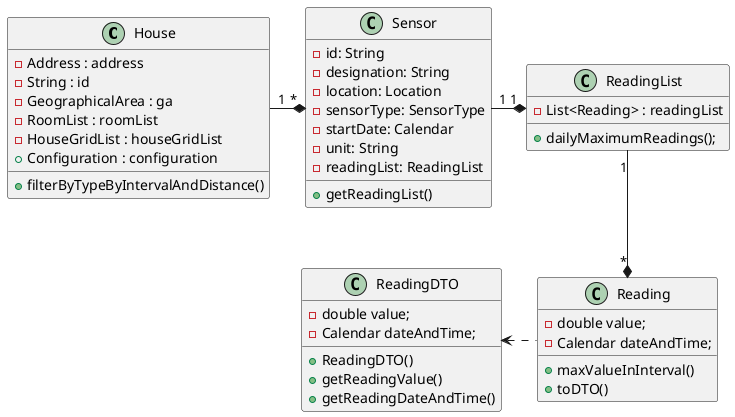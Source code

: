 @startuml
skinparam linetype ortho

class House {
- Address : address
- String : id
- GeographicalArea : ga
- RoomList : roomList
- HouseGridList : houseGridList
+ Configuration : configuration
+ filterByTypeByIntervalAndDistance()
 }

 class Sensor {
 - id: String
 - designation: String
 - location: Location
 - sensorType: SensorType
 - startDate: Calendar
 - unit: String
 - readingList: ReadingList
 + getReadingList()
 }

class ReadingList {
 - List<Reading> : readingList
 + dailyMaximumReadings();
 }

class Reading{
- double value;
- Calendar dateAndTime;
+ maxValueInInterval()
+ toDTO()
}

class ReadingDTO{
- double value;
- Calendar dateAndTime;
+ ReadingDTO()
+ getReadingValue()
+ getReadingDateAndTime()
}

House "1" -* "*" Sensor
Sensor "1" -* "1" ReadingList
ReadingList "1" --* "*" Reading
ReadingDTO <. Reading

@enduml